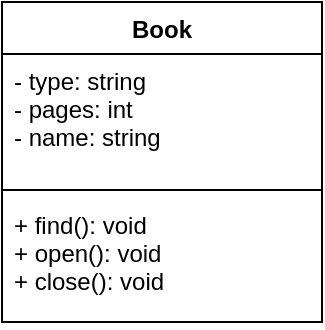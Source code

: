 <mxfile version="15.8.2" type="github">
  <diagram id="9431W6_rbRQqsWutohD9" name="Page-1">
    <mxGraphModel dx="1038" dy="547" grid="1" gridSize="10" guides="1" tooltips="1" connect="1" arrows="1" fold="1" page="1" pageScale="1" pageWidth="827" pageHeight="1169" math="0" shadow="0">
      <root>
        <mxCell id="0" />
        <mxCell id="1" parent="0" />
        <mxCell id="6HTOz-0XGSYC2h4V6Drs-1" value="Book" style="swimlane;fontStyle=1;align=center;verticalAlign=top;childLayout=stackLayout;horizontal=1;startSize=26;horizontalStack=0;resizeParent=1;resizeParentMax=0;resizeLast=0;collapsible=1;marginBottom=0;" parent="1" vertex="1">
          <mxGeometry x="330" y="240" width="160" height="160" as="geometry" />
        </mxCell>
        <mxCell id="6HTOz-0XGSYC2h4V6Drs-2" value="- type: string&#xa;- pages: int&#xa;- name: string" style="text;strokeColor=none;fillColor=none;align=left;verticalAlign=top;spacingLeft=4;spacingRight=4;overflow=hidden;rotatable=0;points=[[0,0.5],[1,0.5]];portConstraint=eastwest;" parent="6HTOz-0XGSYC2h4V6Drs-1" vertex="1">
          <mxGeometry y="26" width="160" height="64" as="geometry" />
        </mxCell>
        <mxCell id="6HTOz-0XGSYC2h4V6Drs-3" value="" style="line;strokeWidth=1;fillColor=none;align=left;verticalAlign=middle;spacingTop=-1;spacingLeft=3;spacingRight=3;rotatable=0;labelPosition=right;points=[];portConstraint=eastwest;" parent="6HTOz-0XGSYC2h4V6Drs-1" vertex="1">
          <mxGeometry y="90" width="160" height="8" as="geometry" />
        </mxCell>
        <mxCell id="6HTOz-0XGSYC2h4V6Drs-4" value="+ find(): void&#xa;+ open(): void&#xa;+ close(): void" style="text;strokeColor=none;fillColor=none;align=left;verticalAlign=top;spacingLeft=4;spacingRight=4;overflow=hidden;rotatable=0;points=[[0,0.5],[1,0.5]];portConstraint=eastwest;" parent="6HTOz-0XGSYC2h4V6Drs-1" vertex="1">
          <mxGeometry y="98" width="160" height="62" as="geometry" />
        </mxCell>
      </root>
    </mxGraphModel>
  </diagram>
</mxfile>
